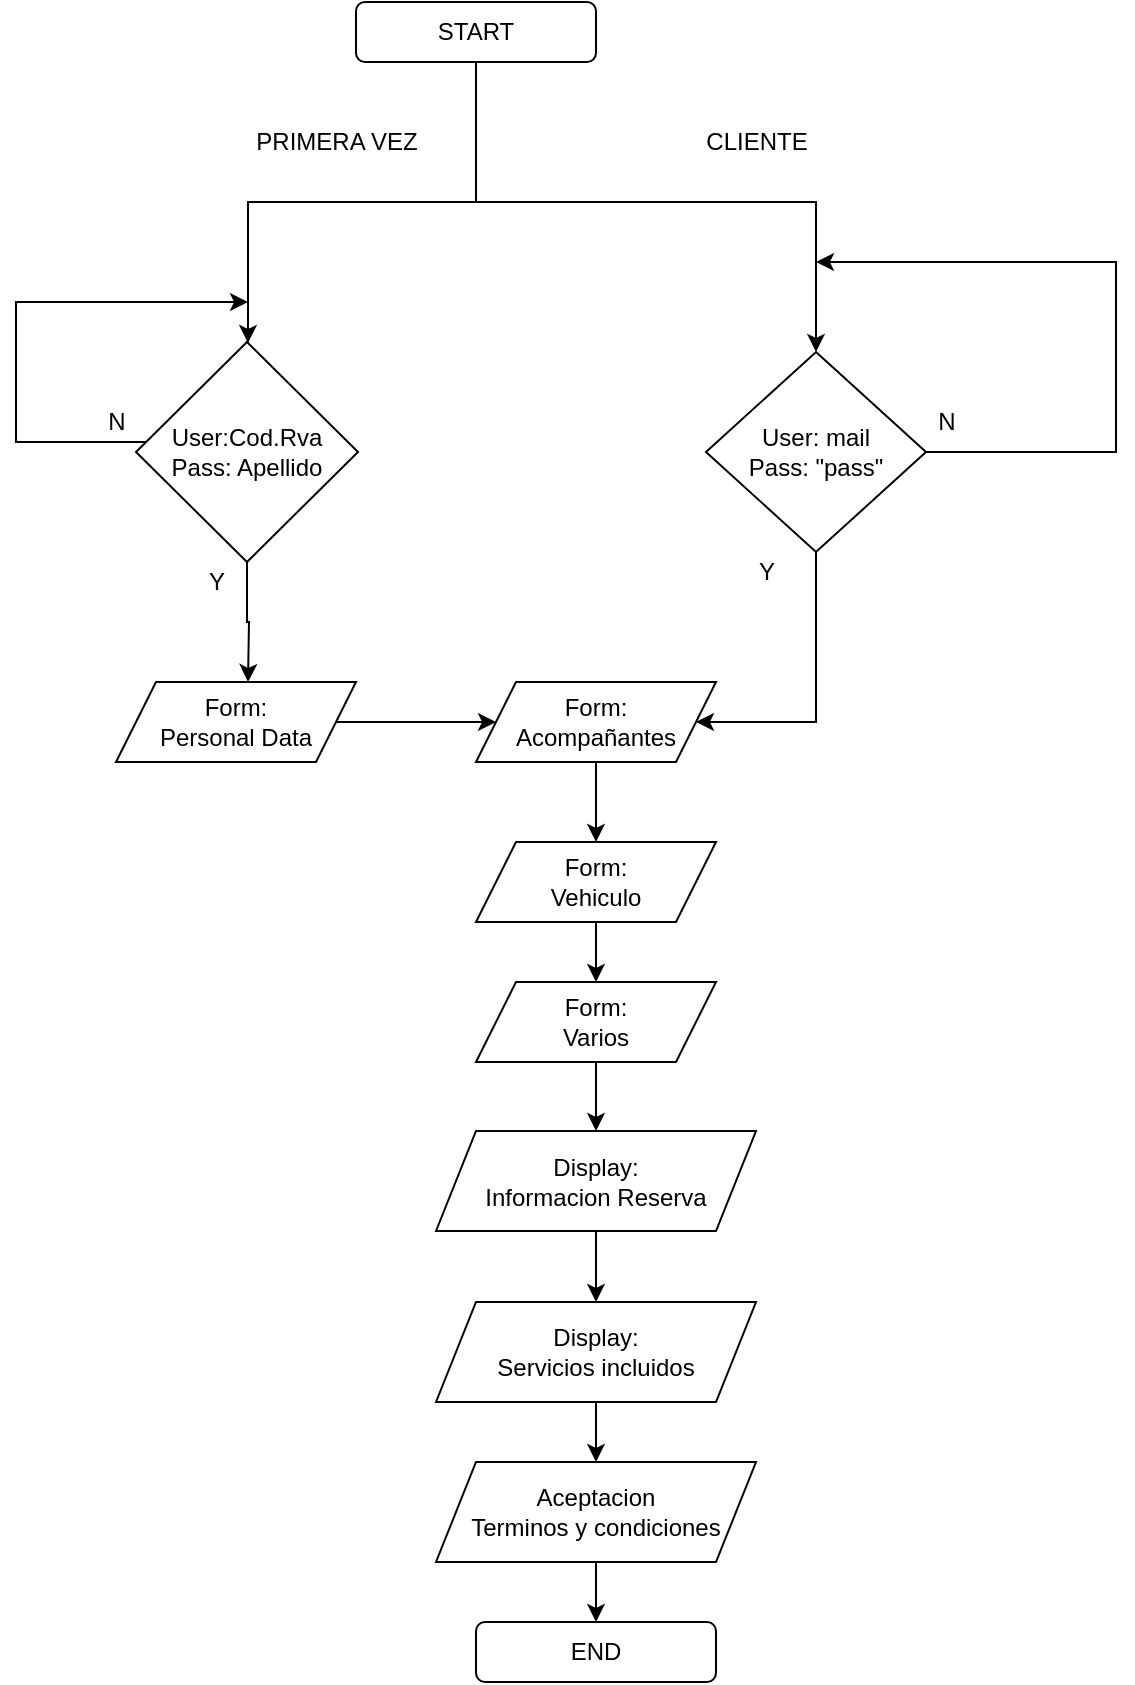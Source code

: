 <mxfile version="16.2.7" type="github" pages="3">
  <diagram id="qypvGCy_TN_8nJ13iukT" name="Front End">
    <mxGraphModel dx="1422" dy="757" grid="1" gridSize="10" guides="1" tooltips="1" connect="1" arrows="1" fold="1" page="1" pageScale="1" pageWidth="827" pageHeight="1169" math="0" shadow="0">
      <root>
        <mxCell id="0" />
        <mxCell id="1" parent="0" />
        <mxCell id="RTdW_cg8o40u0Jyu3T8v-1" style="edgeStyle=orthogonalEdgeStyle;rounded=0;orthogonalLoop=1;jettySize=auto;html=1;" edge="1" parent="1" source="RTdW_cg8o40u0Jyu3T8v-3">
          <mxGeometry relative="1" as="geometry">
            <mxPoint x="306" y="170" as="targetPoint" />
            <Array as="points">
              <mxPoint x="190" y="240" />
              <mxPoint x="190" y="170" />
            </Array>
          </mxGeometry>
        </mxCell>
        <mxCell id="RTdW_cg8o40u0Jyu3T8v-2" style="edgeStyle=orthogonalEdgeStyle;rounded=0;orthogonalLoop=1;jettySize=auto;html=1;exitX=0.5;exitY=1;exitDx=0;exitDy=0;" edge="1" parent="1" source="RTdW_cg8o40u0Jyu3T8v-3">
          <mxGeometry relative="1" as="geometry">
            <mxPoint x="306" y="360" as="targetPoint" />
          </mxGeometry>
        </mxCell>
        <mxCell id="RTdW_cg8o40u0Jyu3T8v-3" value="&lt;div&gt;User:Cod.Rva&lt;/div&gt;&lt;div&gt;Pass: Apellido&lt;br&gt;&lt;/div&gt;" style="rhombus;whiteSpace=wrap;html=1;" vertex="1" parent="1">
          <mxGeometry x="250" y="190" width="111" height="110" as="geometry" />
        </mxCell>
        <mxCell id="RTdW_cg8o40u0Jyu3T8v-4" style="edgeStyle=orthogonalEdgeStyle;rounded=0;orthogonalLoop=1;jettySize=auto;html=1;" edge="1" parent="1" source="RTdW_cg8o40u0Jyu3T8v-6" target="RTdW_cg8o40u0Jyu3T8v-3">
          <mxGeometry relative="1" as="geometry">
            <Array as="points">
              <mxPoint x="420" y="120" />
              <mxPoint x="306" y="120" />
            </Array>
          </mxGeometry>
        </mxCell>
        <mxCell id="RTdW_cg8o40u0Jyu3T8v-5" style="edgeStyle=orthogonalEdgeStyle;rounded=0;orthogonalLoop=1;jettySize=auto;html=1;exitX=0.5;exitY=1;exitDx=0;exitDy=0;entryX=0.5;entryY=0;entryDx=0;entryDy=0;" edge="1" parent="1" source="RTdW_cg8o40u0Jyu3T8v-6" target="RTdW_cg8o40u0Jyu3T8v-9">
          <mxGeometry relative="1" as="geometry">
            <Array as="points">
              <mxPoint x="420" y="120" />
              <mxPoint x="590" y="120" />
            </Array>
          </mxGeometry>
        </mxCell>
        <mxCell id="RTdW_cg8o40u0Jyu3T8v-6" value="START" style="rounded=1;whiteSpace=wrap;html=1;" vertex="1" parent="1">
          <mxGeometry x="360" y="20" width="120" height="30" as="geometry" />
        </mxCell>
        <mxCell id="RTdW_cg8o40u0Jyu3T8v-7" style="edgeStyle=orthogonalEdgeStyle;rounded=0;orthogonalLoop=1;jettySize=auto;html=1;" edge="1" parent="1" source="RTdW_cg8o40u0Jyu3T8v-9">
          <mxGeometry relative="1" as="geometry">
            <mxPoint x="590" y="150" as="targetPoint" />
            <Array as="points">
              <mxPoint x="740" y="245" />
            </Array>
          </mxGeometry>
        </mxCell>
        <mxCell id="RTdW_cg8o40u0Jyu3T8v-8" style="edgeStyle=orthogonalEdgeStyle;rounded=0;orthogonalLoop=1;jettySize=auto;html=1;exitX=0.5;exitY=1;exitDx=0;exitDy=0;" edge="1" parent="1" source="RTdW_cg8o40u0Jyu3T8v-9" target="RTdW_cg8o40u0Jyu3T8v-19">
          <mxGeometry relative="1" as="geometry">
            <Array as="points">
              <mxPoint x="590" y="380" />
            </Array>
          </mxGeometry>
        </mxCell>
        <mxCell id="RTdW_cg8o40u0Jyu3T8v-9" value="&lt;div&gt;User: mail&lt;br&gt;&lt;/div&gt;&lt;div&gt;Pass: &quot;pass&quot;&lt;br&gt;&lt;/div&gt;" style="rhombus;whiteSpace=wrap;html=1;" vertex="1" parent="1">
          <mxGeometry x="535" y="195" width="110" height="100" as="geometry" />
        </mxCell>
        <mxCell id="RTdW_cg8o40u0Jyu3T8v-10" value="PRIMERA VEZ" style="text;html=1;align=center;verticalAlign=middle;resizable=0;points=[];autosize=1;strokeColor=none;fillColor=none;" vertex="1" parent="1">
          <mxGeometry x="305" y="80" width="90" height="20" as="geometry" />
        </mxCell>
        <mxCell id="RTdW_cg8o40u0Jyu3T8v-11" value="CLIENTE" style="text;html=1;align=center;verticalAlign=middle;resizable=0;points=[];autosize=1;strokeColor=none;fillColor=none;" vertex="1" parent="1">
          <mxGeometry x="530" y="80" width="60" height="20" as="geometry" />
        </mxCell>
        <mxCell id="RTdW_cg8o40u0Jyu3T8v-12" value="N" style="text;html=1;align=center;verticalAlign=middle;resizable=0;points=[];autosize=1;strokeColor=none;fillColor=none;" vertex="1" parent="1">
          <mxGeometry x="645" y="220" width="20" height="20" as="geometry" />
        </mxCell>
        <mxCell id="RTdW_cg8o40u0Jyu3T8v-13" value="N" style="text;html=1;align=center;verticalAlign=middle;resizable=0;points=[];autosize=1;strokeColor=none;fillColor=none;" vertex="1" parent="1">
          <mxGeometry x="230" y="220" width="20" height="20" as="geometry" />
        </mxCell>
        <mxCell id="RTdW_cg8o40u0Jyu3T8v-14" style="edgeStyle=orthogonalEdgeStyle;rounded=0;orthogonalLoop=1;jettySize=auto;html=1;" edge="1" parent="1" source="RTdW_cg8o40u0Jyu3T8v-15" target="RTdW_cg8o40u0Jyu3T8v-19">
          <mxGeometry relative="1" as="geometry" />
        </mxCell>
        <mxCell id="RTdW_cg8o40u0Jyu3T8v-15" value="&lt;div&gt;Form:&lt;/div&gt;&lt;div&gt;Personal Data&lt;br&gt;&lt;/div&gt;" style="shape=parallelogram;perimeter=parallelogramPerimeter;whiteSpace=wrap;html=1;fixedSize=1;" vertex="1" parent="1">
          <mxGeometry x="240" y="360" width="120" height="40" as="geometry" />
        </mxCell>
        <mxCell id="RTdW_cg8o40u0Jyu3T8v-16" value="Y" style="text;html=1;align=center;verticalAlign=middle;resizable=0;points=[];autosize=1;strokeColor=none;fillColor=none;" vertex="1" parent="1">
          <mxGeometry x="280" y="300" width="20" height="20" as="geometry" />
        </mxCell>
        <mxCell id="RTdW_cg8o40u0Jyu3T8v-17" value="Y" style="text;html=1;align=center;verticalAlign=middle;resizable=0;points=[];autosize=1;strokeColor=none;fillColor=none;" vertex="1" parent="1">
          <mxGeometry x="555" y="295" width="20" height="20" as="geometry" />
        </mxCell>
        <mxCell id="RTdW_cg8o40u0Jyu3T8v-18" style="edgeStyle=orthogonalEdgeStyle;rounded=0;orthogonalLoop=1;jettySize=auto;html=1;" edge="1" parent="1" source="RTdW_cg8o40u0Jyu3T8v-19" target="RTdW_cg8o40u0Jyu3T8v-27">
          <mxGeometry relative="1" as="geometry" />
        </mxCell>
        <mxCell id="RTdW_cg8o40u0Jyu3T8v-19" value="&lt;div&gt;Form:&lt;/div&gt;&lt;div&gt;Acompañantes&lt;br&gt;&lt;/div&gt;" style="shape=parallelogram;perimeter=parallelogramPerimeter;whiteSpace=wrap;html=1;fixedSize=1;" vertex="1" parent="1">
          <mxGeometry x="420" y="360" width="120" height="40" as="geometry" />
        </mxCell>
        <mxCell id="RTdW_cg8o40u0Jyu3T8v-20" style="edgeStyle=orthogonalEdgeStyle;rounded=0;orthogonalLoop=1;jettySize=auto;html=1;entryX=0.5;entryY=0;entryDx=0;entryDy=0;" edge="1" parent="1" source="RTdW_cg8o40u0Jyu3T8v-21" target="RTdW_cg8o40u0Jyu3T8v-23">
          <mxGeometry relative="1" as="geometry" />
        </mxCell>
        <mxCell id="RTdW_cg8o40u0Jyu3T8v-21" value="&lt;div&gt;Display:&lt;/div&gt;&lt;div&gt;Informacion Reserva&lt;br&gt;&lt;/div&gt;" style="shape=parallelogram;perimeter=parallelogramPerimeter;whiteSpace=wrap;html=1;fixedSize=1;" vertex="1" parent="1">
          <mxGeometry x="400" y="584.5" width="160" height="50" as="geometry" />
        </mxCell>
        <mxCell id="RTdW_cg8o40u0Jyu3T8v-22" style="edgeStyle=orthogonalEdgeStyle;rounded=0;orthogonalLoop=1;jettySize=auto;html=1;exitX=0.5;exitY=1;exitDx=0;exitDy=0;" edge="1" parent="1" source="RTdW_cg8o40u0Jyu3T8v-23" target="RTdW_cg8o40u0Jyu3T8v-25">
          <mxGeometry relative="1" as="geometry" />
        </mxCell>
        <mxCell id="RTdW_cg8o40u0Jyu3T8v-23" value="&lt;div&gt;Display:&lt;/div&gt;&lt;div&gt;Servicios incluidos&lt;br&gt;&lt;/div&gt;" style="shape=parallelogram;perimeter=parallelogramPerimeter;whiteSpace=wrap;html=1;fixedSize=1;" vertex="1" parent="1">
          <mxGeometry x="400" y="670" width="160" height="50" as="geometry" />
        </mxCell>
        <mxCell id="RTdW_cg8o40u0Jyu3T8v-24" style="edgeStyle=orthogonalEdgeStyle;rounded=0;orthogonalLoop=1;jettySize=auto;html=1;" edge="1" parent="1" source="RTdW_cg8o40u0Jyu3T8v-25" target="RTdW_cg8o40u0Jyu3T8v-30">
          <mxGeometry relative="1" as="geometry" />
        </mxCell>
        <mxCell id="RTdW_cg8o40u0Jyu3T8v-25" value="&lt;div&gt;Aceptacion&lt;/div&gt;&lt;div&gt;Terminos y condiciones&lt;br&gt;&lt;/div&gt;" style="shape=parallelogram;perimeter=parallelogramPerimeter;whiteSpace=wrap;html=1;fixedSize=1;" vertex="1" parent="1">
          <mxGeometry x="400" y="750" width="160" height="50" as="geometry" />
        </mxCell>
        <mxCell id="RTdW_cg8o40u0Jyu3T8v-26" style="edgeStyle=orthogonalEdgeStyle;rounded=0;orthogonalLoop=1;jettySize=auto;html=1;exitX=0.5;exitY=1;exitDx=0;exitDy=0;" edge="1" parent="1" source="RTdW_cg8o40u0Jyu3T8v-27" target="RTdW_cg8o40u0Jyu3T8v-29">
          <mxGeometry relative="1" as="geometry" />
        </mxCell>
        <mxCell id="RTdW_cg8o40u0Jyu3T8v-27" value="&lt;div&gt;Form:&lt;/div&gt;&lt;div&gt;Vehiculo&lt;br&gt;&lt;/div&gt;" style="shape=parallelogram;perimeter=parallelogramPerimeter;whiteSpace=wrap;html=1;fixedSize=1;" vertex="1" parent="1">
          <mxGeometry x="420" y="440" width="120" height="40" as="geometry" />
        </mxCell>
        <mxCell id="RTdW_cg8o40u0Jyu3T8v-28" style="edgeStyle=orthogonalEdgeStyle;rounded=0;orthogonalLoop=1;jettySize=auto;html=1;entryX=0.5;entryY=0;entryDx=0;entryDy=0;" edge="1" parent="1" source="RTdW_cg8o40u0Jyu3T8v-29" target="RTdW_cg8o40u0Jyu3T8v-21">
          <mxGeometry relative="1" as="geometry" />
        </mxCell>
        <mxCell id="RTdW_cg8o40u0Jyu3T8v-29" value="&lt;div&gt;Form:&lt;/div&gt;&lt;div&gt;Varios&lt;br&gt;&lt;/div&gt;" style="shape=parallelogram;perimeter=parallelogramPerimeter;whiteSpace=wrap;html=1;fixedSize=1;" vertex="1" parent="1">
          <mxGeometry x="420" y="510" width="120" height="40" as="geometry" />
        </mxCell>
        <mxCell id="RTdW_cg8o40u0Jyu3T8v-30" value="END" style="rounded=1;whiteSpace=wrap;html=1;" vertex="1" parent="1">
          <mxGeometry x="420" y="830" width="120" height="30" as="geometry" />
        </mxCell>
      </root>
    </mxGraphModel>
  </diagram>
  <diagram id="APPnGbGLteVzol8DwTJb" name="Back End RVAS">
    <mxGraphModel dx="1422" dy="757" grid="1" gridSize="10" guides="1" tooltips="1" connect="1" arrows="1" fold="1" page="1" pageScale="1" pageWidth="827" pageHeight="1169" math="0" shadow="0">
      <root>
        <mxCell id="rAPU_y3ZgBqYfRfRI0ho-0" />
        <mxCell id="rAPU_y3ZgBqYfRfRI0ho-1" parent="rAPU_y3ZgBqYfRfRI0ho-0" />
      </root>
    </mxGraphModel>
  </diagram>
  <diagram id="s4ix3_2L5PrX4Br4rsp6" name="Page-3">
    <mxGraphModel dx="1422" dy="757" grid="1" gridSize="10" guides="1" tooltips="1" connect="1" arrows="1" fold="1" page="1" pageScale="1" pageWidth="827" pageHeight="1169" math="0" shadow="0">
      <root>
        <mxCell id="-JSUNKhNH0zPFu92hYEa-0" />
        <mxCell id="-JSUNKhNH0zPFu92hYEa-1" parent="-JSUNKhNH0zPFu92hYEa-0" />
        <mxCell id="-JSUNKhNH0zPFu92hYEa-2" style="edgeStyle=orthogonalEdgeStyle;rounded=0;orthogonalLoop=1;jettySize=auto;html=1;entryX=0.5;entryY=0;entryDx=0;entryDy=0;" edge="1" parent="-JSUNKhNH0zPFu92hYEa-1" source="-JSUNKhNH0zPFu92hYEa-3" target="-JSUNKhNH0zPFu92hYEa-6">
          <mxGeometry relative="1" as="geometry" />
        </mxCell>
        <mxCell id="-JSUNKhNH0zPFu92hYEa-3" value="START" style="rounded=1;whiteSpace=wrap;html=1;" vertex="1" parent="-JSUNKhNH0zPFu92hYEa-1">
          <mxGeometry x="354" y="10" width="120" height="30" as="geometry" />
        </mxCell>
        <mxCell id="-JSUNKhNH0zPFu92hYEa-4" style="edgeStyle=orthogonalEdgeStyle;rounded=0;orthogonalLoop=1;jettySize=auto;html=1;" edge="1" parent="-JSUNKhNH0zPFu92hYEa-1" source="-JSUNKhNH0zPFu92hYEa-6" target="-JSUNKhNH0zPFu92hYEa-8">
          <mxGeometry relative="1" as="geometry" />
        </mxCell>
        <mxCell id="-JSUNKhNH0zPFu92hYEa-5" style="edgeStyle=orthogonalEdgeStyle;rounded=0;orthogonalLoop=1;jettySize=auto;html=1;exitX=0;exitY=0.5;exitDx=0;exitDy=0;" edge="1" parent="-JSUNKhNH0zPFu92hYEa-1" source="-JSUNKhNH0zPFu92hYEa-6">
          <mxGeometry relative="1" as="geometry">
            <mxPoint x="410" y="60" as="targetPoint" />
            <Array as="points">
              <mxPoint x="310" y="145" />
              <mxPoint x="310" y="60" />
            </Array>
          </mxGeometry>
        </mxCell>
        <mxCell id="-JSUNKhNH0zPFu92hYEa-6" value="&lt;div&gt;User: Usuario&lt;/div&gt;&lt;div&gt;Pass: Password&lt;/div&gt;" style="rhombus;whiteSpace=wrap;html=1;" vertex="1" parent="-JSUNKhNH0zPFu92hYEa-1">
          <mxGeometry x="356" y="90" width="116" height="110" as="geometry" />
        </mxCell>
        <mxCell id="-JSUNKhNH0zPFu92hYEa-7" style="edgeStyle=orthogonalEdgeStyle;rounded=0;orthogonalLoop=1;jettySize=auto;html=1;exitX=0.5;exitY=1;exitDx=0;exitDy=0;entryX=0.5;entryY=0;entryDx=0;entryDy=0;" edge="1" parent="-JSUNKhNH0zPFu92hYEa-1" source="-JSUNKhNH0zPFu92hYEa-8" target="-JSUNKhNH0zPFu92hYEa-11">
          <mxGeometry relative="1" as="geometry" />
        </mxCell>
        <mxCell id="-JSUNKhNH0zPFu92hYEa-8" value="&lt;div&gt;Carga:&lt;/div&gt;&lt;div&gt;Reservas Hoy&lt;br&gt;&lt;/div&gt;" style="shape=parallelogram;perimeter=parallelogramPerimeter;whiteSpace=wrap;html=1;fixedSize=1;" vertex="1" parent="-JSUNKhNH0zPFu92hYEa-1">
          <mxGeometry x="354" y="240" width="120" height="60" as="geometry" />
        </mxCell>
        <mxCell id="-JSUNKhNH0zPFu92hYEa-9" style="edgeStyle=orthogonalEdgeStyle;rounded=0;orthogonalLoop=1;jettySize=auto;html=1;exitX=1;exitY=0.5;exitDx=0;exitDy=0;" edge="1" parent="-JSUNKhNH0zPFu92hYEa-1" source="-JSUNKhNH0zPFu92hYEa-11" target="-JSUNKhNH0zPFu92hYEa-13">
          <mxGeometry relative="1" as="geometry" />
        </mxCell>
        <mxCell id="-JSUNKhNH0zPFu92hYEa-10" style="edgeStyle=orthogonalEdgeStyle;rounded=0;orthogonalLoop=1;jettySize=auto;html=1;exitX=0;exitY=0.5;exitDx=0;exitDy=0;" edge="1" parent="-JSUNKhNH0zPFu92hYEa-1" source="-JSUNKhNH0zPFu92hYEa-11">
          <mxGeometry relative="1" as="geometry">
            <mxPoint x="290" y="460" as="targetPoint" />
          </mxGeometry>
        </mxCell>
        <mxCell id="-JSUNKhNH0zPFu92hYEa-11" value="&lt;div&gt;if&lt;/div&gt;&lt;div&gt;exists&lt;br&gt;&lt;/div&gt;" style="rhombus;whiteSpace=wrap;html=1;" vertex="1" parent="-JSUNKhNH0zPFu92hYEa-1">
          <mxGeometry x="374" y="350" width="80" height="80" as="geometry" />
        </mxCell>
        <mxCell id="-JSUNKhNH0zPFu92hYEa-12" value="&lt;div&gt;Create&lt;/div&gt;&lt;div&gt;Reserva&lt;br&gt;&lt;/div&gt;" style="shape=parallelogram;perimeter=parallelogramPerimeter;whiteSpace=wrap;html=1;fixedSize=1;" vertex="1" parent="-JSUNKhNH0zPFu92hYEa-1">
          <mxGeometry x="230" y="585" width="120" height="60" as="geometry" />
        </mxCell>
        <mxCell id="-JSUNKhNH0zPFu92hYEa-13" value="Update" style="shape=parallelogram;perimeter=parallelogramPerimeter;whiteSpace=wrap;html=1;fixedSize=1;" vertex="1" parent="-JSUNKhNH0zPFu92hYEa-1">
          <mxGeometry x="460" y="470" width="120" height="60" as="geometry" />
        </mxCell>
        <mxCell id="-JSUNKhNH0zPFu92hYEa-14" value="Y" style="text;html=1;align=center;verticalAlign=middle;resizable=0;points=[];autosize=1;strokeColor=none;fillColor=none;" vertex="1" parent="-JSUNKhNH0zPFu92hYEa-1">
          <mxGeometry x="474" y="360" width="20" height="20" as="geometry" />
        </mxCell>
        <mxCell id="-JSUNKhNH0zPFu92hYEa-15" value="N" style="text;html=1;align=center;verticalAlign=middle;resizable=0;points=[];autosize=1;strokeColor=none;fillColor=none;" vertex="1" parent="-JSUNKhNH0zPFu92hYEa-1">
          <mxGeometry x="300" y="370" width="20" height="20" as="geometry" />
        </mxCell>
        <mxCell id="-JSUNKhNH0zPFu92hYEa-16" style="edgeStyle=orthogonalEdgeStyle;rounded=0;orthogonalLoop=1;jettySize=auto;html=1;exitX=1;exitY=0.5;exitDx=0;exitDy=0;entryX=0;entryY=0.5;entryDx=0;entryDy=0;" edge="1" parent="-JSUNKhNH0zPFu92hYEa-1" source="-JSUNKhNH0zPFu92hYEa-18" target="-JSUNKhNH0zPFu92hYEa-13">
          <mxGeometry relative="1" as="geometry" />
        </mxCell>
        <mxCell id="-JSUNKhNH0zPFu92hYEa-17" style="edgeStyle=orthogonalEdgeStyle;rounded=0;orthogonalLoop=1;jettySize=auto;html=1;entryX=0.5;entryY=0;entryDx=0;entryDy=0;" edge="1" parent="-JSUNKhNH0zPFu92hYEa-1" source="-JSUNKhNH0zPFu92hYEa-18" target="-JSUNKhNH0zPFu92hYEa-12">
          <mxGeometry relative="1" as="geometry" />
        </mxCell>
        <mxCell id="-JSUNKhNH0zPFu92hYEa-18" value="&lt;div&gt;if &lt;br&gt;&lt;/div&gt;&lt;div&gt;exists&lt;/div&gt;&lt;div&gt;before&lt;br&gt;&lt;/div&gt;" style="rhombus;whiteSpace=wrap;html=1;" vertex="1" parent="-JSUNKhNH0zPFu92hYEa-1">
          <mxGeometry x="250" y="460" width="80" height="80" as="geometry" />
        </mxCell>
        <mxCell id="-JSUNKhNH0zPFu92hYEa-19" value="Y" style="text;html=1;align=center;verticalAlign=middle;resizable=0;points=[];autosize=1;strokeColor=none;fillColor=none;" vertex="1" parent="-JSUNKhNH0zPFu92hYEa-1">
          <mxGeometry x="334" y="470" width="20" height="20" as="geometry" />
        </mxCell>
        <mxCell id="-JSUNKhNH0zPFu92hYEa-20" value="Y" style="text;html=1;align=center;verticalAlign=middle;resizable=0;points=[];autosize=1;strokeColor=none;fillColor=none;" vertex="1" parent="-JSUNKhNH0zPFu92hYEa-1">
          <mxGeometry x="420" y="200" width="20" height="20" as="geometry" />
        </mxCell>
        <mxCell id="-JSUNKhNH0zPFu92hYEa-21" value="N" style="text;html=1;align=center;verticalAlign=middle;resizable=0;points=[];autosize=1;strokeColor=none;fillColor=none;" vertex="1" parent="-JSUNKhNH0zPFu92hYEa-1">
          <mxGeometry x="320" y="120" width="20" height="20" as="geometry" />
        </mxCell>
        <mxCell id="-JSUNKhNH0zPFu92hYEa-22" value="USERS" style="rounded=0;whiteSpace=wrap;html=1;fillColor=#f8cecc;strokeColor=#b85450;" vertex="1" parent="-JSUNKhNH0zPFu92hYEa-1">
          <mxGeometry x="660" y="20" width="120" height="30" as="geometry" />
        </mxCell>
      </root>
    </mxGraphModel>
  </diagram>
</mxfile>
